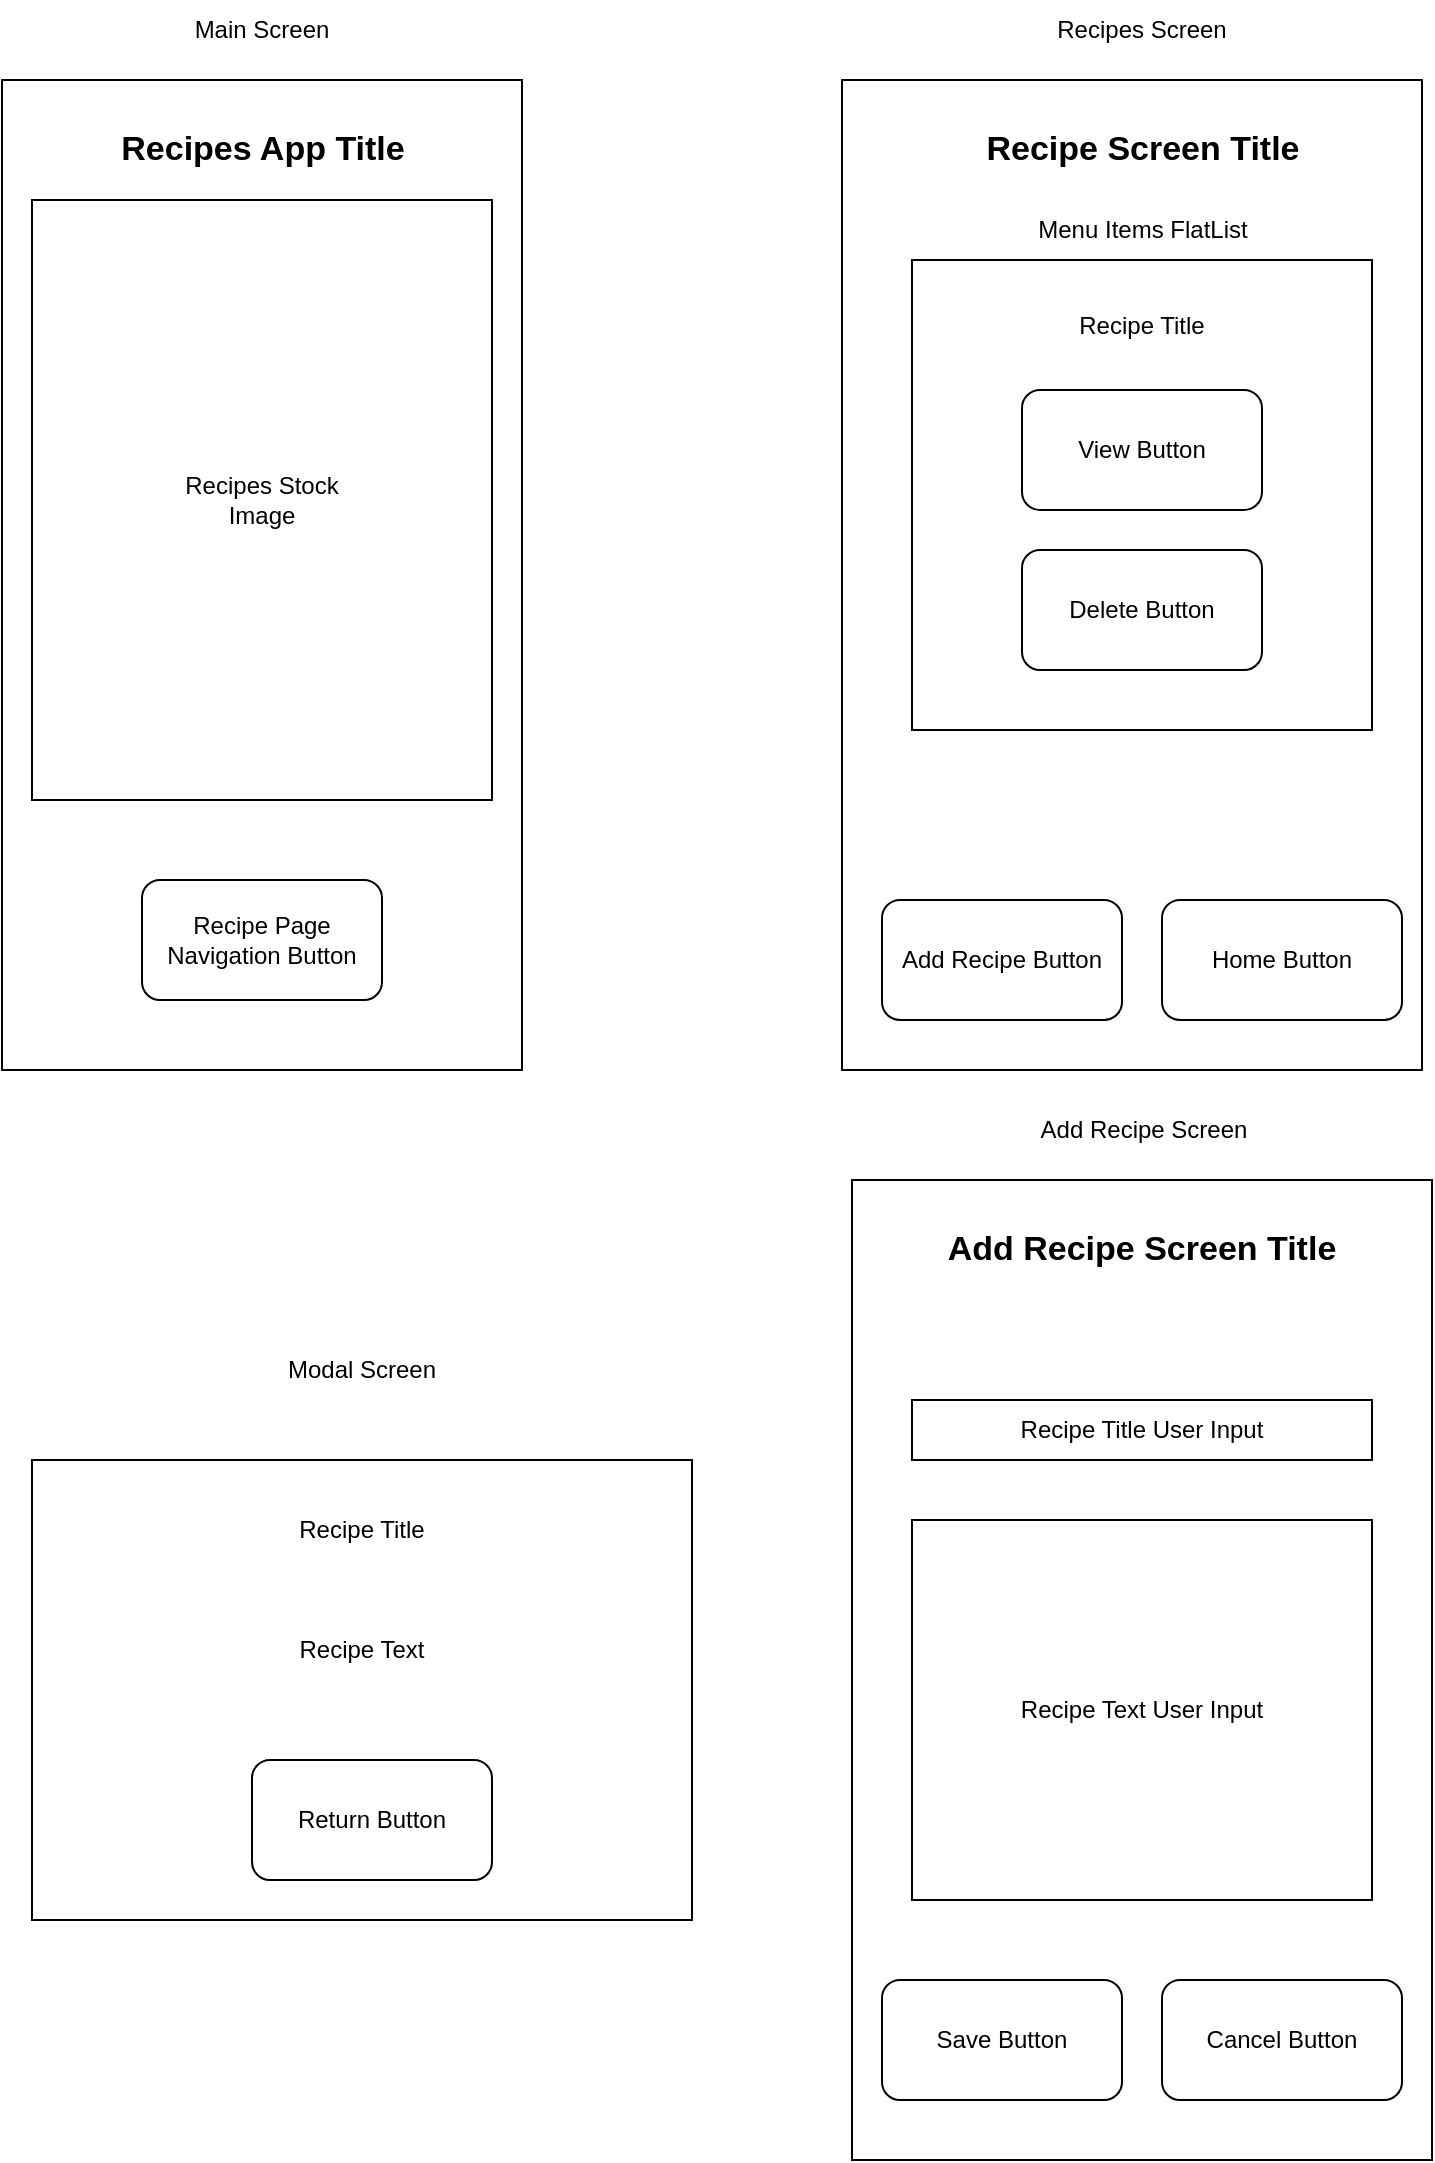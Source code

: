 <mxfile version="26.0.14">
  <diagram name="Page-1" id="eDvONY1aSI8_bDJQbFdd">
    <mxGraphModel dx="850" dy="565" grid="1" gridSize="10" guides="1" tooltips="1" connect="1" arrows="1" fold="1" page="1" pageScale="1" pageWidth="850" pageHeight="1100" math="0" shadow="0">
      <root>
        <mxCell id="0" />
        <mxCell id="1" parent="0" />
        <mxCell id="qm1fODeywvAU_P7cZZDz-1" value="" style="rounded=0;whiteSpace=wrap;html=1;" vertex="1" parent="1">
          <mxGeometry x="50" y="40" width="260" height="495" as="geometry" />
        </mxCell>
        <mxCell id="qm1fODeywvAU_P7cZZDz-2" value="" style="rounded=0;whiteSpace=wrap;html=1;" vertex="1" parent="1">
          <mxGeometry x="65" y="100" width="230" height="300" as="geometry" />
        </mxCell>
        <mxCell id="qm1fODeywvAU_P7cZZDz-3" value="Recipes Stock Image" style="text;html=1;align=center;verticalAlign=middle;whiteSpace=wrap;rounded=0;" vertex="1" parent="1">
          <mxGeometry x="135" y="220" width="90" height="60" as="geometry" />
        </mxCell>
        <mxCell id="qm1fODeywvAU_P7cZZDz-4" value="&lt;b&gt;&lt;font style=&quot;font-size: 17px;&quot;&gt;Recipes App Title&lt;/font&gt;&lt;/b&gt;" style="text;html=1;align=center;verticalAlign=middle;whiteSpace=wrap;rounded=0;" vertex="1" parent="1">
          <mxGeometry x="87.5" y="60" width="185" height="30" as="geometry" />
        </mxCell>
        <mxCell id="qm1fODeywvAU_P7cZZDz-8" value="Recipe Page Navigation Button" style="rounded=1;whiteSpace=wrap;html=1;" vertex="1" parent="1">
          <mxGeometry x="120" y="440" width="120" height="60" as="geometry" />
        </mxCell>
        <mxCell id="qm1fODeywvAU_P7cZZDz-9" value="Main Screen" style="text;html=1;align=center;verticalAlign=middle;whiteSpace=wrap;rounded=0;" vertex="1" parent="1">
          <mxGeometry x="135" width="90" height="30" as="geometry" />
        </mxCell>
        <mxCell id="qm1fODeywvAU_P7cZZDz-10" value="" style="rounded=0;whiteSpace=wrap;html=1;" vertex="1" parent="1">
          <mxGeometry x="470" y="40" width="290" height="495" as="geometry" />
        </mxCell>
        <mxCell id="qm1fODeywvAU_P7cZZDz-11" value="" style="rounded=0;whiteSpace=wrap;html=1;" vertex="1" parent="1">
          <mxGeometry x="505" y="130" width="230" height="235" as="geometry" />
        </mxCell>
        <mxCell id="qm1fODeywvAU_P7cZZDz-12" value="Menu Items FlatList" style="text;html=1;align=center;verticalAlign=middle;whiteSpace=wrap;rounded=0;" vertex="1" parent="1">
          <mxGeometry x="552.5" y="85" width="135" height="60" as="geometry" />
        </mxCell>
        <mxCell id="qm1fODeywvAU_P7cZZDz-13" value="&lt;b&gt;&lt;font style=&quot;font-size: 17px;&quot;&gt;Recipe Screen Title&lt;/font&gt;&lt;/b&gt;" style="text;html=1;align=center;verticalAlign=middle;whiteSpace=wrap;rounded=0;" vertex="1" parent="1">
          <mxGeometry x="527.5" y="60" width="185" height="30" as="geometry" />
        </mxCell>
        <mxCell id="qm1fODeywvAU_P7cZZDz-14" value="Home Button" style="rounded=1;whiteSpace=wrap;html=1;" vertex="1" parent="1">
          <mxGeometry x="630" y="450" width="120" height="60" as="geometry" />
        </mxCell>
        <mxCell id="qm1fODeywvAU_P7cZZDz-15" value="Recipes Screen" style="text;html=1;align=center;verticalAlign=middle;whiteSpace=wrap;rounded=0;" vertex="1" parent="1">
          <mxGeometry x="575" width="90" height="30" as="geometry" />
        </mxCell>
        <mxCell id="qm1fODeywvAU_P7cZZDz-16" value="Recipe Title" style="text;html=1;align=center;verticalAlign=middle;whiteSpace=wrap;rounded=0;" vertex="1" parent="1">
          <mxGeometry x="556.25" y="145" width="127.5" height="35" as="geometry" />
        </mxCell>
        <mxCell id="qm1fODeywvAU_P7cZZDz-17" value="Add Recipe Button" style="rounded=1;whiteSpace=wrap;html=1;" vertex="1" parent="1">
          <mxGeometry x="490" y="450" width="120" height="60" as="geometry" />
        </mxCell>
        <mxCell id="qm1fODeywvAU_P7cZZDz-18" value="View Button" style="rounded=1;whiteSpace=wrap;html=1;" vertex="1" parent="1">
          <mxGeometry x="560" y="195" width="120" height="60" as="geometry" />
        </mxCell>
        <mxCell id="qm1fODeywvAU_P7cZZDz-19" value="Delete Button" style="rounded=1;whiteSpace=wrap;html=1;" vertex="1" parent="1">
          <mxGeometry x="560" y="275" width="120" height="60" as="geometry" />
        </mxCell>
        <mxCell id="qm1fODeywvAU_P7cZZDz-20" value="" style="rounded=0;whiteSpace=wrap;html=1;" vertex="1" parent="1">
          <mxGeometry x="65" y="730" width="330" height="230" as="geometry" />
        </mxCell>
        <mxCell id="qm1fODeywvAU_P7cZZDz-21" value="Modal Screen" style="text;html=1;align=center;verticalAlign=middle;whiteSpace=wrap;rounded=0;" vertex="1" parent="1">
          <mxGeometry x="185" y="670" width="90" height="30" as="geometry" />
        </mxCell>
        <mxCell id="qm1fODeywvAU_P7cZZDz-22" value="Recipe Title" style="text;html=1;align=center;verticalAlign=middle;whiteSpace=wrap;rounded=0;" vertex="1" parent="1">
          <mxGeometry x="185" y="750" width="90" height="30" as="geometry" />
        </mxCell>
        <mxCell id="qm1fODeywvAU_P7cZZDz-23" value="Recipe Text" style="text;html=1;align=center;verticalAlign=middle;whiteSpace=wrap;rounded=0;" vertex="1" parent="1">
          <mxGeometry x="185" y="810" width="90" height="30" as="geometry" />
        </mxCell>
        <mxCell id="qm1fODeywvAU_P7cZZDz-24" value="Return Button" style="rounded=1;whiteSpace=wrap;html=1;" vertex="1" parent="1">
          <mxGeometry x="175" y="880" width="120" height="60" as="geometry" />
        </mxCell>
        <mxCell id="qm1fODeywvAU_P7cZZDz-25" value="" style="rounded=0;whiteSpace=wrap;html=1;" vertex="1" parent="1">
          <mxGeometry x="475" y="590" width="290" height="490" as="geometry" />
        </mxCell>
        <mxCell id="qm1fODeywvAU_P7cZZDz-28" value="&lt;b&gt;&lt;font style=&quot;font-size: 17px;&quot;&gt;Add Recipe Screen Title&lt;/font&gt;&lt;/b&gt;" style="text;html=1;align=center;verticalAlign=middle;whiteSpace=wrap;rounded=0;" vertex="1" parent="1">
          <mxGeometry x="511.25" y="610" width="217.5" height="30" as="geometry" />
        </mxCell>
        <mxCell id="qm1fODeywvAU_P7cZZDz-29" value="Cancel Button" style="rounded=1;whiteSpace=wrap;html=1;" vertex="1" parent="1">
          <mxGeometry x="630" y="990" width="120" height="60" as="geometry" />
        </mxCell>
        <mxCell id="qm1fODeywvAU_P7cZZDz-30" value="Add Recipe Screen" style="text;html=1;align=center;verticalAlign=middle;whiteSpace=wrap;rounded=0;" vertex="1" parent="1">
          <mxGeometry x="561.25" y="550" width="120" height="30" as="geometry" />
        </mxCell>
        <mxCell id="qm1fODeywvAU_P7cZZDz-32" value="Save Button" style="rounded=1;whiteSpace=wrap;html=1;" vertex="1" parent="1">
          <mxGeometry x="490" y="990" width="120" height="60" as="geometry" />
        </mxCell>
        <mxCell id="qm1fODeywvAU_P7cZZDz-36" value="Recipe Text User Input" style="rounded=0;whiteSpace=wrap;html=1;" vertex="1" parent="1">
          <mxGeometry x="505" y="760" width="230" height="190" as="geometry" />
        </mxCell>
        <mxCell id="qm1fODeywvAU_P7cZZDz-37" value="Recipe Title User Input" style="rounded=0;whiteSpace=wrap;html=1;" vertex="1" parent="1">
          <mxGeometry x="505" y="700" width="230" height="30" as="geometry" />
        </mxCell>
      </root>
    </mxGraphModel>
  </diagram>
</mxfile>
